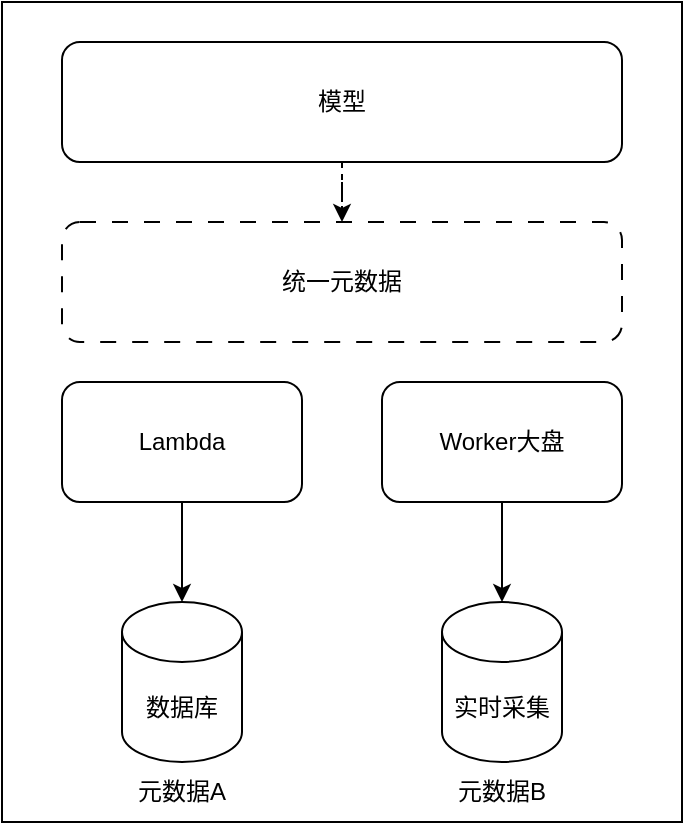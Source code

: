 <mxfile version="26.0.2">
  <diagram name="Page-1" id="IvGomVfQnvnbm-iyZiaq">
    <mxGraphModel dx="1434" dy="1885" grid="1" gridSize="10" guides="1" tooltips="1" connect="1" arrows="1" fold="1" page="1" pageScale="1" pageWidth="850" pageHeight="1100" math="0" shadow="0">
      <root>
        <mxCell id="0" />
        <mxCell id="1" parent="0" />
        <mxCell id="XO-GALKPfHcBI_01L1h0-8" value="" style="rounded=0;whiteSpace=wrap;html=1;" parent="1" vertex="1">
          <mxGeometry x="100" y="-30" width="340" height="410" as="geometry" />
        </mxCell>
        <mxCell id="XO-GALKPfHcBI_01L1h0-2" value="Lambda" style="rounded=1;whiteSpace=wrap;html=1;" parent="1" vertex="1">
          <mxGeometry x="130" y="160" width="120" height="60" as="geometry" />
        </mxCell>
        <mxCell id="XO-GALKPfHcBI_01L1h0-3" value="Worker大盘" style="rounded=1;whiteSpace=wrap;html=1;" parent="1" vertex="1">
          <mxGeometry x="290" y="160" width="120" height="60" as="geometry" />
        </mxCell>
        <mxCell id="XO-GALKPfHcBI_01L1h0-4" value="数据库" style="shape=cylinder3;whiteSpace=wrap;html=1;boundedLbl=1;backgroundOutline=1;size=15;" parent="1" vertex="1">
          <mxGeometry x="160" y="270" width="60" height="80" as="geometry" />
        </mxCell>
        <mxCell id="XO-GALKPfHcBI_01L1h0-5" value="&lt;div&gt;实时采集&lt;/div&gt;" style="shape=cylinder3;whiteSpace=wrap;html=1;boundedLbl=1;backgroundOutline=1;size=15;" parent="1" vertex="1">
          <mxGeometry x="320" y="270" width="60" height="80" as="geometry" />
        </mxCell>
        <mxCell id="XO-GALKPfHcBI_01L1h0-6" value="" style="endArrow=classic;html=1;rounded=0;exitX=0.5;exitY=1;exitDx=0;exitDy=0;" parent="1" source="XO-GALKPfHcBI_01L1h0-2" target="XO-GALKPfHcBI_01L1h0-4" edge="1">
          <mxGeometry width="50" height="50" relative="1" as="geometry">
            <mxPoint x="400" y="360" as="sourcePoint" />
            <mxPoint x="450" y="310" as="targetPoint" />
          </mxGeometry>
        </mxCell>
        <mxCell id="XO-GALKPfHcBI_01L1h0-7" value="" style="endArrow=classic;html=1;rounded=0;exitX=0.5;exitY=1;exitDx=0;exitDy=0;" parent="1" source="XO-GALKPfHcBI_01L1h0-3" target="XO-GALKPfHcBI_01L1h0-5" edge="1">
          <mxGeometry width="50" height="50" relative="1" as="geometry">
            <mxPoint x="400" y="360" as="sourcePoint" />
            <mxPoint x="450" y="310" as="targetPoint" />
          </mxGeometry>
        </mxCell>
        <mxCell id="XO-GALKPfHcBI_01L1h0-11" value="" style="edgeStyle=orthogonalEdgeStyle;rounded=0;orthogonalLoop=1;jettySize=auto;html=1;dashed=1;" parent="1" source="XO-GALKPfHcBI_01L1h0-9" target="XO-GALKPfHcBI_01L1h0-10" edge="1">
          <mxGeometry relative="1" as="geometry" />
        </mxCell>
        <mxCell id="XO-GALKPfHcBI_01L1h0-9" value="模型" style="rounded=1;whiteSpace=wrap;html=1;" parent="1" vertex="1">
          <mxGeometry x="130" y="-10" width="280" height="60" as="geometry" />
        </mxCell>
        <mxCell id="XO-GALKPfHcBI_01L1h0-10" value="统一元数据" style="rounded=1;whiteSpace=wrap;html=1;dashed=1;dashPattern=8 8;" parent="1" vertex="1">
          <mxGeometry x="130" y="80" width="280" height="60" as="geometry" />
        </mxCell>
        <mxCell id="v-sFqhosU-s-XcPySd75-1" value="元数据A" style="text;html=1;align=center;verticalAlign=middle;whiteSpace=wrap;rounded=0;" vertex="1" parent="1">
          <mxGeometry x="160" y="350" width="60" height="30" as="geometry" />
        </mxCell>
        <mxCell id="v-sFqhosU-s-XcPySd75-2" value="元数据B" style="text;html=1;align=center;verticalAlign=middle;whiteSpace=wrap;rounded=0;" vertex="1" parent="1">
          <mxGeometry x="320" y="350" width="60" height="30" as="geometry" />
        </mxCell>
      </root>
    </mxGraphModel>
  </diagram>
</mxfile>
